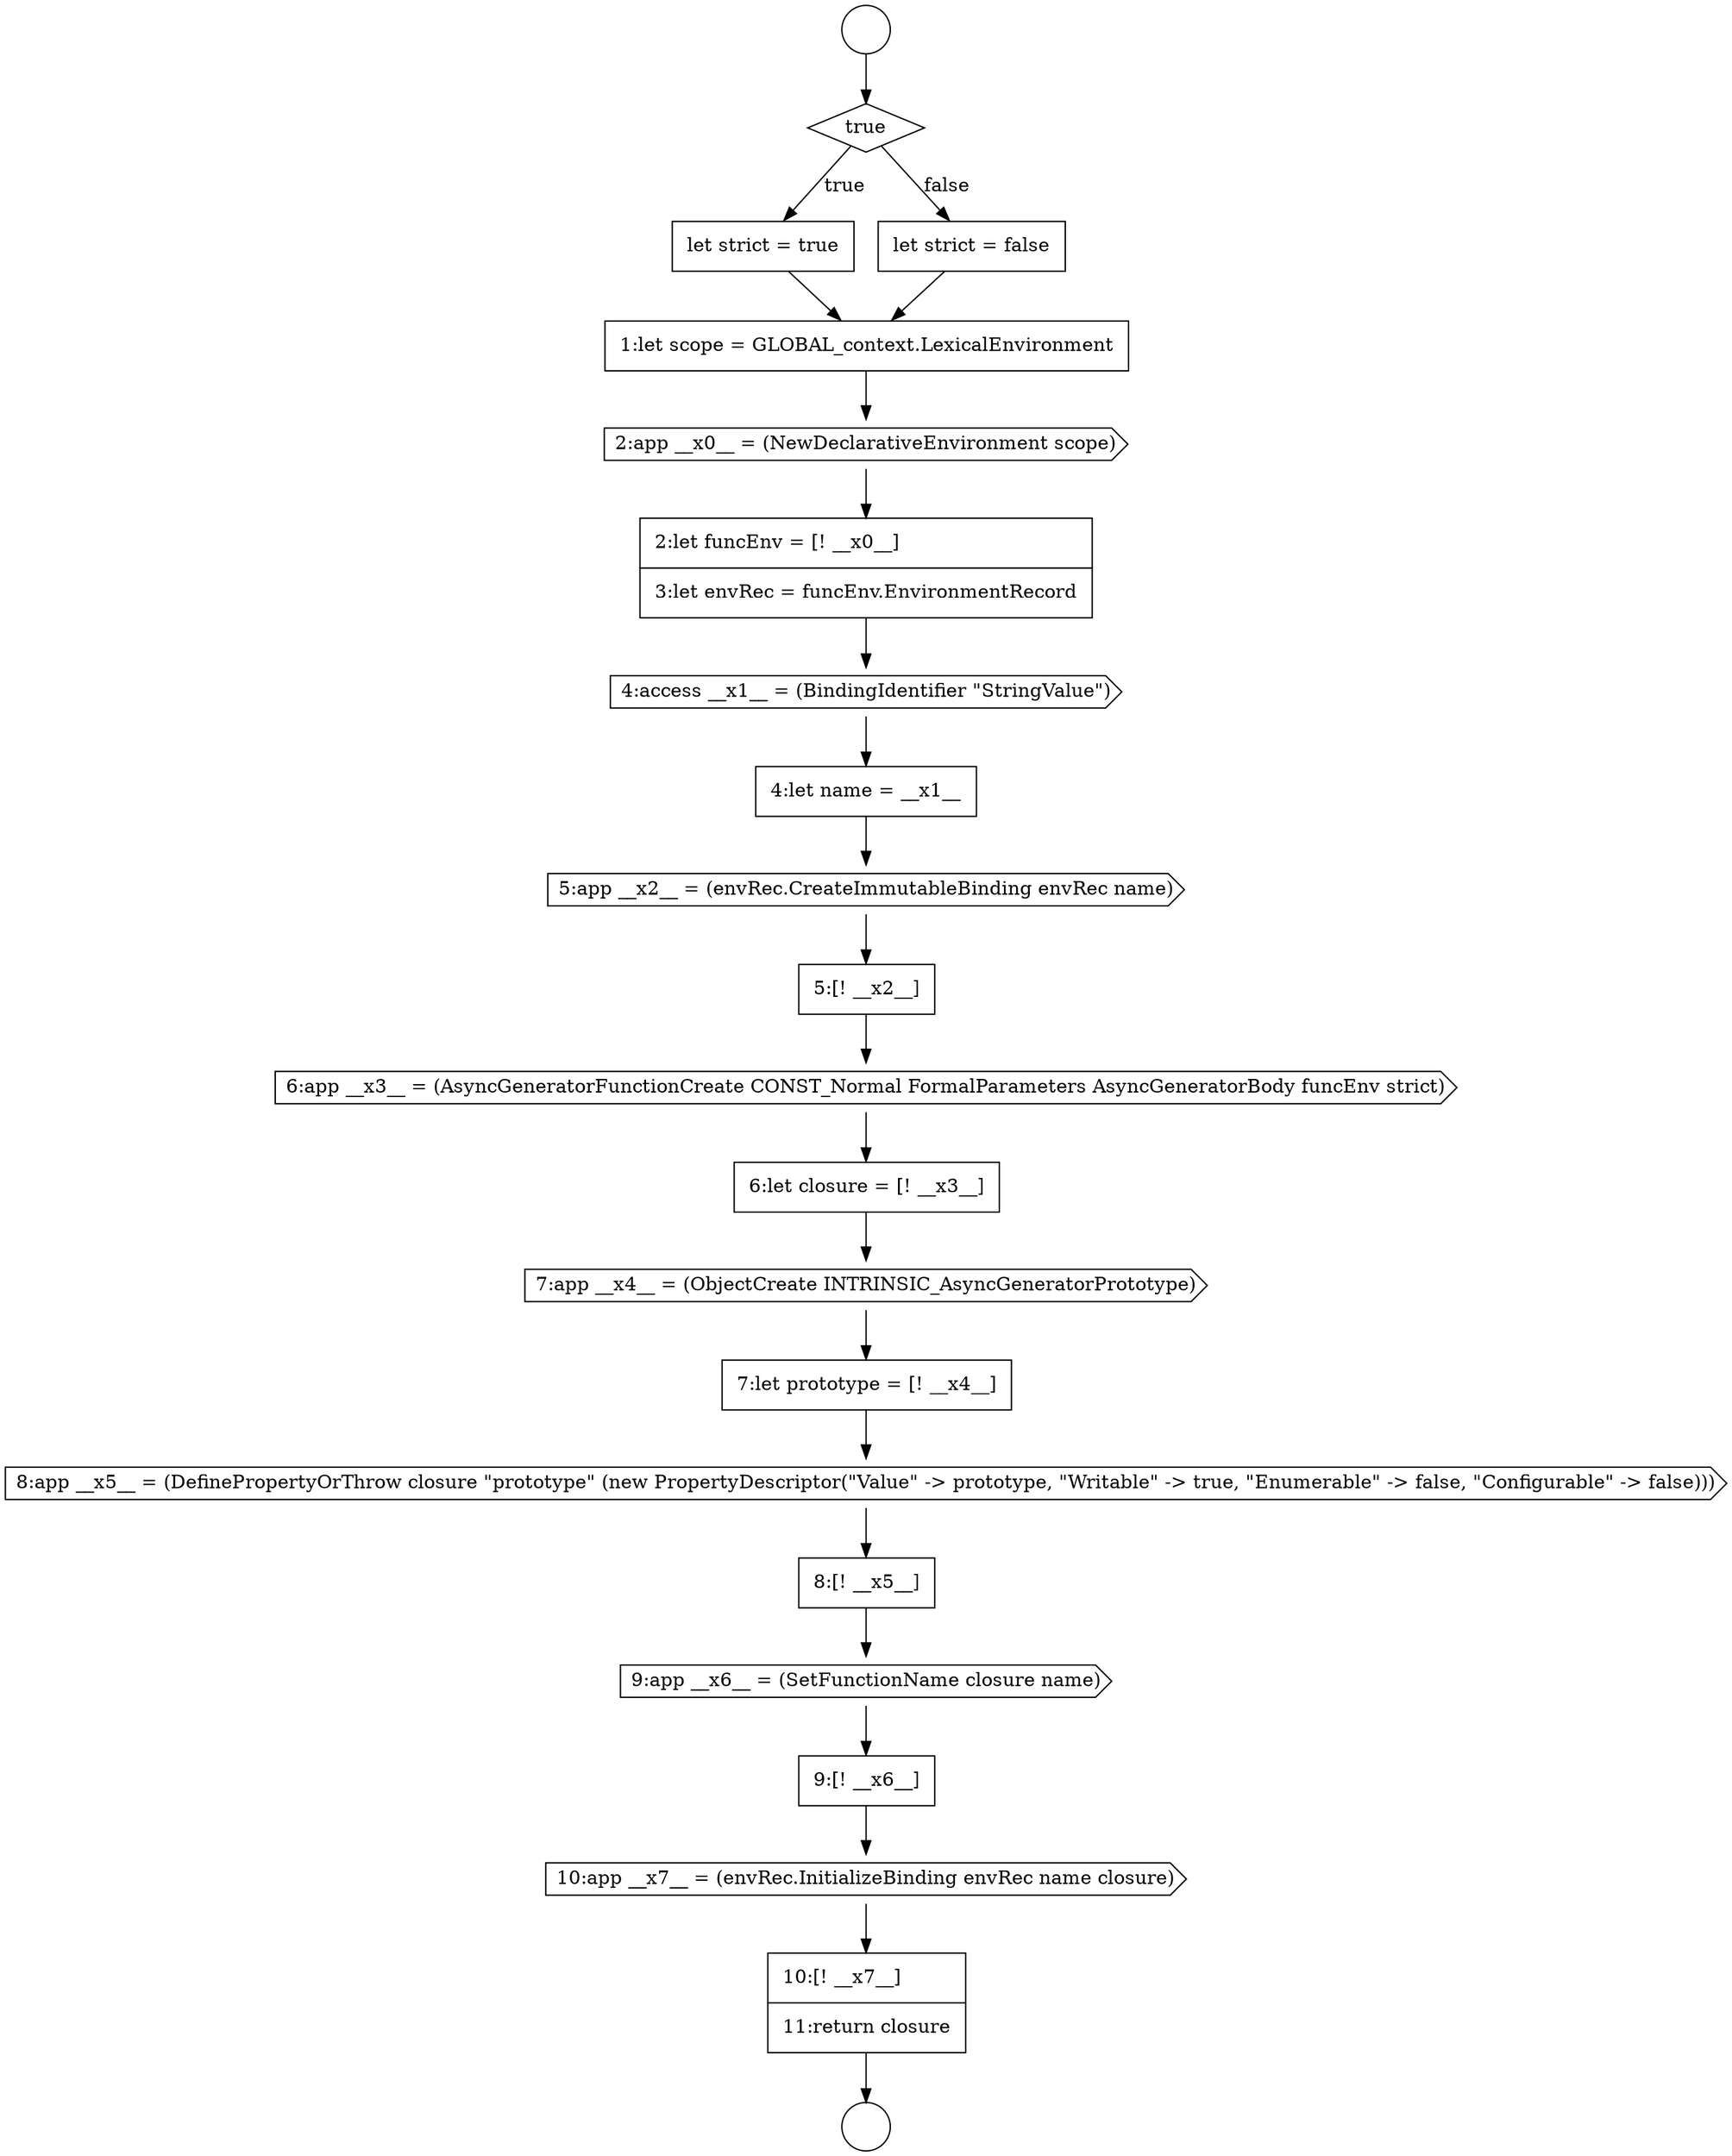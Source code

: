 digraph {
  node8887 [shape=cds, label=<<font color="black">9:app __x6__ = (SetFunctionName closure name)</font>> color="black" fillcolor="white" style=filled]
  node8883 [shape=cds, label=<<font color="black">7:app __x4__ = (ObjectCreate INTRINSIC_AsyncGeneratorPrototype)</font>> color="black" fillcolor="white" style=filled]
  node8870 [shape=circle label=" " color="black" fillcolor="white" style=filled]
  node8884 [shape=none, margin=0, label=<<font color="black">
    <table border="0" cellborder="1" cellspacing="0" cellpadding="10">
      <tr><td align="left">7:let prototype = [! __x4__]</td></tr>
    </table>
  </font>> color="black" fillcolor="white" style=filled]
  node8871 [shape=diamond, label=<<font color="black">true</font>> color="black" fillcolor="white" style=filled]
  node8874 [shape=none, margin=0, label=<<font color="black">
    <table border="0" cellborder="1" cellspacing="0" cellpadding="10">
      <tr><td align="left">1:let scope = GLOBAL_context.LexicalEnvironment</td></tr>
    </table>
  </font>> color="black" fillcolor="white" style=filled]
  node8872 [shape=none, margin=0, label=<<font color="black">
    <table border="0" cellborder="1" cellspacing="0" cellpadding="10">
      <tr><td align="left">let strict = true</td></tr>
    </table>
  </font>> color="black" fillcolor="white" style=filled]
  node8877 [shape=cds, label=<<font color="black">4:access __x1__ = (BindingIdentifier &quot;StringValue&quot;)</font>> color="black" fillcolor="white" style=filled]
  node8885 [shape=cds, label=<<font color="black">8:app __x5__ = (DefinePropertyOrThrow closure &quot;prototype&quot; (new PropertyDescriptor(&quot;Value&quot; -&gt; prototype, &quot;Writable&quot; -&gt; true, &quot;Enumerable&quot; -&gt; false, &quot;Configurable&quot; -&gt; false)))</font>> color="black" fillcolor="white" style=filled]
  node8890 [shape=none, margin=0, label=<<font color="black">
    <table border="0" cellborder="1" cellspacing="0" cellpadding="10">
      <tr><td align="left">10:[! __x7__]</td></tr>
      <tr><td align="left">11:return closure</td></tr>
    </table>
  </font>> color="black" fillcolor="white" style=filled]
  node8873 [shape=none, margin=0, label=<<font color="black">
    <table border="0" cellborder="1" cellspacing="0" cellpadding="10">
      <tr><td align="left">let strict = false</td></tr>
    </table>
  </font>> color="black" fillcolor="white" style=filled]
  node8882 [shape=none, margin=0, label=<<font color="black">
    <table border="0" cellborder="1" cellspacing="0" cellpadding="10">
      <tr><td align="left">6:let closure = [! __x3__]</td></tr>
    </table>
  </font>> color="black" fillcolor="white" style=filled]
  node8886 [shape=none, margin=0, label=<<font color="black">
    <table border="0" cellborder="1" cellspacing="0" cellpadding="10">
      <tr><td align="left">8:[! __x5__]</td></tr>
    </table>
  </font>> color="black" fillcolor="white" style=filled]
  node8869 [shape=circle label=" " color="black" fillcolor="white" style=filled]
  node8879 [shape=cds, label=<<font color="black">5:app __x2__ = (envRec.CreateImmutableBinding envRec name)</font>> color="black" fillcolor="white" style=filled]
  node8881 [shape=cds, label=<<font color="black">6:app __x3__ = (AsyncGeneratorFunctionCreate CONST_Normal FormalParameters AsyncGeneratorBody funcEnv strict)</font>> color="black" fillcolor="white" style=filled]
  node8875 [shape=cds, label=<<font color="black">2:app __x0__ = (NewDeclarativeEnvironment scope)</font>> color="black" fillcolor="white" style=filled]
  node8880 [shape=none, margin=0, label=<<font color="black">
    <table border="0" cellborder="1" cellspacing="0" cellpadding="10">
      <tr><td align="left">5:[! __x2__]</td></tr>
    </table>
  </font>> color="black" fillcolor="white" style=filled]
  node8888 [shape=none, margin=0, label=<<font color="black">
    <table border="0" cellborder="1" cellspacing="0" cellpadding="10">
      <tr><td align="left">9:[! __x6__]</td></tr>
    </table>
  </font>> color="black" fillcolor="white" style=filled]
  node8878 [shape=none, margin=0, label=<<font color="black">
    <table border="0" cellborder="1" cellspacing="0" cellpadding="10">
      <tr><td align="left">4:let name = __x1__</td></tr>
    </table>
  </font>> color="black" fillcolor="white" style=filled]
  node8889 [shape=cds, label=<<font color="black">10:app __x7__ = (envRec.InitializeBinding envRec name closure)</font>> color="black" fillcolor="white" style=filled]
  node8876 [shape=none, margin=0, label=<<font color="black">
    <table border="0" cellborder="1" cellspacing="0" cellpadding="10">
      <tr><td align="left">2:let funcEnv = [! __x0__]</td></tr>
      <tr><td align="left">3:let envRec = funcEnv.EnvironmentRecord</td></tr>
    </table>
  </font>> color="black" fillcolor="white" style=filled]
  node8887 -> node8888 [ color="black"]
  node8872 -> node8874 [ color="black"]
  node8871 -> node8872 [label=<<font color="black">true</font>> color="black"]
  node8871 -> node8873 [label=<<font color="black">false</font>> color="black"]
  node8889 -> node8890 [ color="black"]
  node8881 -> node8882 [ color="black"]
  node8877 -> node8878 [ color="black"]
  node8883 -> node8884 [ color="black"]
  node8878 -> node8879 [ color="black"]
  node8885 -> node8886 [ color="black"]
  node8879 -> node8880 [ color="black"]
  node8880 -> node8881 [ color="black"]
  node8884 -> node8885 [ color="black"]
  node8869 -> node8871 [ color="black"]
  node8875 -> node8876 [ color="black"]
  node8874 -> node8875 [ color="black"]
  node8886 -> node8887 [ color="black"]
  node8882 -> node8883 [ color="black"]
  node8890 -> node8870 [ color="black"]
  node8873 -> node8874 [ color="black"]
  node8888 -> node8889 [ color="black"]
  node8876 -> node8877 [ color="black"]
}
